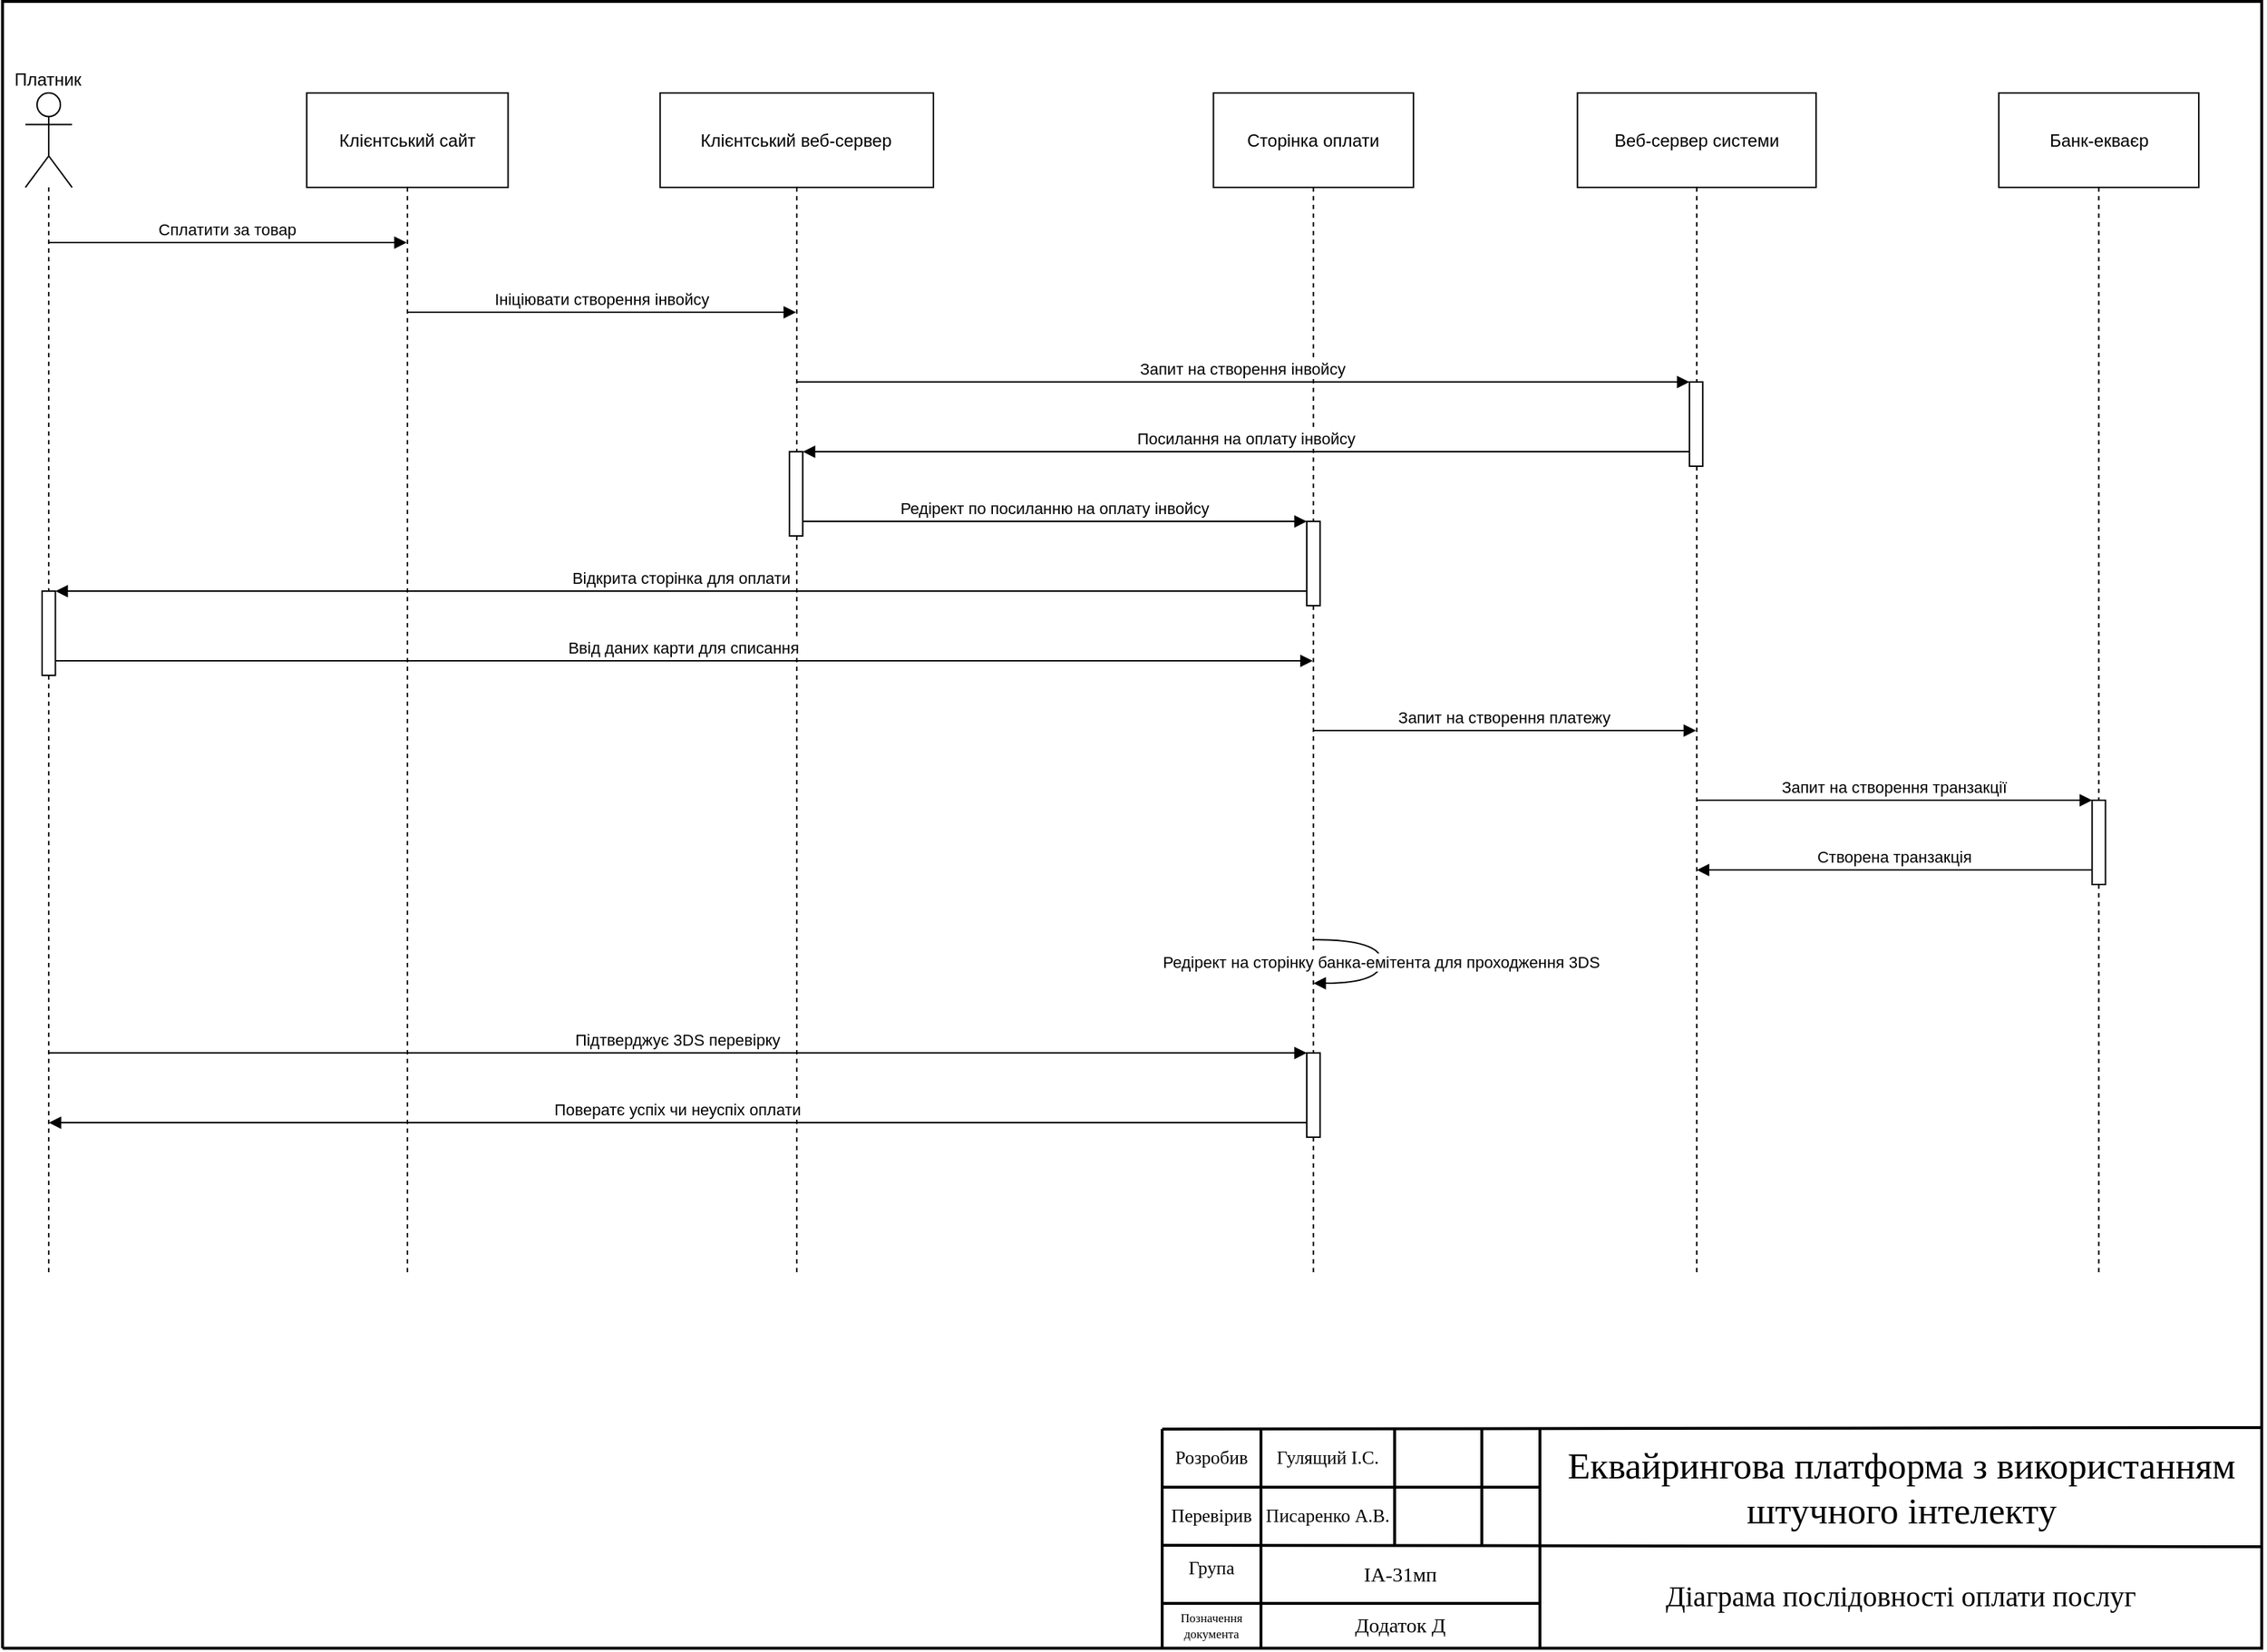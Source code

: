 <mxfile version="24.9.1">
  <diagram name="Горизонтальний" id="47RMHWLgdR8SnZdTCYjl">
    <mxGraphModel dx="1617" dy="-56" grid="1" gridSize="3.937" guides="1" tooltips="1" connect="1" arrows="1" fold="1" page="1" pageScale="1" pageWidth="1654" pageHeight="1169" math="0" shadow="0">
      <root>
        <mxCell id="0" />
        <mxCell id="1" parent="0" />
        <UserObject label="" tags="Фон" id="aCWiB2YqxUfsmSvsJaBf-1">
          <mxCell style="vsdxID=1;fillColor=none;gradientColor=none;shape=stencil(nZBLDoAgDERP0z3SIyjew0SURgSD+Lu9kMZoXLhwN9O+tukAlrNpJg1SzDH4QW/URgNYgZTkjA4UkwJUgGXng+6DX1zLfmoymdXo17xh5zmRJ6Q42BWCfc2oJfdAr+Yv+AP9Cb7OJ3H/2JG1HNGz/84klThPVCc=);strokeColor=#000000;strokeWidth=2;points=[];labelBackgroundColor=none;rounded=0;html=1;whiteSpace=wrap;" parent="1" vertex="1">
            <mxGeometry x="78.74" y="1185.04" width="1555.12" height="1133.85" as="geometry" />
          </mxCell>
        </UserObject>
        <UserObject label="" tags="Фон" id="aCWiB2YqxUfsmSvsJaBf-2">
          <mxCell style="vsdxID=2;edgeStyle=none;startArrow=none;endArrow=none;startSize=5;endSize=5;strokeWidth=2;strokeColor=#000000;spacingTop=0;spacingBottom=0;spacingLeft=0;spacingRight=0;verticalAlign=middle;html=1;labelBackgroundColor=#ffffff;rounded=0;entryX=1;entryY=0.866;entryDx=0;entryDy=0;entryPerimeter=0;" parent="1" target="aCWiB2YqxUfsmSvsJaBf-1" edge="1">
            <mxGeometry relative="1" as="geometry">
              <mxPoint as="offset" />
              <Array as="points" />
              <mxPoint x="877" y="2168" as="sourcePoint" />
              <mxPoint x="1617" y="2168" as="targetPoint" />
            </mxGeometry>
          </mxCell>
        </UserObject>
        <UserObject label="" tags="Фон" id="aCWiB2YqxUfsmSvsJaBf-3">
          <mxCell style="vsdxID=3;fillColor=#FFFFFF;gradientColor=none;shape=stencil(jU9bCoAwDDtN/2eLJ/BxD8HphrrJnK/bu9EPpyD4l7RJSICKRTWzBBSLd3aQu269AioBURslnfYBAVVARWed7J1dTct8bqIyosluMeFgn4gOFGfKahaO2nwKMf+rzMQjNIC7Cq9If+/a4cSTqboA);strokeColor=#000000;strokeWidth=2;points=[];labelBackgroundColor=#ffffff;rounded=0;html=1;whiteSpace=wrap;" parent="1" vertex="1">
            <mxGeometry x="877" y="2168" width="1" height="150.89" as="geometry" />
          </mxCell>
        </UserObject>
        <UserObject label="" tags="Фон" id="aCWiB2YqxUfsmSvsJaBf-4">
          <mxCell style="vsdxID=4;edgeStyle=none;startArrow=none;endArrow=none;startSize=5;endSize=5;strokeWidth=2;strokeColor=#000000;spacingTop=0;spacingBottom=0;spacingLeft=0;spacingRight=0;verticalAlign=middle;html=1;labelBackgroundColor=#ffffff;rounded=0;" parent="1" edge="1">
            <mxGeometry relative="1" as="geometry">
              <mxPoint as="offset" />
              <Array as="points" />
              <mxPoint x="877" y="2248" as="sourcePoint" />
              <mxPoint x="1634" y="2249" as="targetPoint" />
            </mxGeometry>
          </mxCell>
        </UserObject>
        <UserObject label="" tags="Фон" id="aCWiB2YqxUfsmSvsJaBf-5">
          <mxCell style="vsdxID=5;fillColor=#FFFFFF;gradientColor=none;shape=stencil(jU9bCoAwDDtN/2eLJ/BxD8HphrrJnK/bu9EPpyD4l7RJSICKRTWzBBSLd3aQu269AioBURslnfYBAVVARWed7J1dTct8bqIyosluMeFgn4gOFGfKahaO2nwKMf+rzMQjNIC7Cq9If+/a4cSTqboA);strokeColor=#000000;strokeWidth=2;points=[];labelBackgroundColor=#ffffff;rounded=0;html=1;whiteSpace=wrap;" parent="1" vertex="1">
            <mxGeometry x="1137" y="2168" width="1" height="150.89" as="geometry" />
          </mxCell>
        </UserObject>
        <UserObject label="" tags="Фон" id="aCWiB2YqxUfsmSvsJaBf-6">
          <mxCell style="vsdxID=6;fillColor=#FFFFFF;gradientColor=none;shape=stencil(jU9bCoAwDDtN/2eLJ/BxD8HphrrJnK/bu9EPpyD4l7RJSICKRTWzBBSLd3aQu269AioBURslnfYBAVVARWed7J1dTct8bqIyosluMeFgn4gOFGfKahaO2nwKMf+rzMQjNIC7Cq9If+/a4cSTqboA);strokeColor=#000000;strokeWidth=2;points=[];labelBackgroundColor=#ffffff;rounded=0;html=1;whiteSpace=wrap;" parent="1" vertex="1">
            <mxGeometry x="945" y="2168" width="1" height="150.89" as="geometry" />
          </mxCell>
        </UserObject>
        <UserObject label="" tags="Фон" id="aCWiB2YqxUfsmSvsJaBf-7">
          <mxCell style="vsdxID=7;fillColor=#FFFFFF;gradientColor=none;shape=stencil(jU9bCoAwDDtN/2eLJ/BxD8HphrrJnK/bu9EPpyD4l7RJSICKRTWzBBSLd3aQu269AioBURslnfYBAVVARWed7J1dTct8bqIyosluMeFgn4gOFGfKahaO2nwKMf+rzMQjNIC7Cq9If+/a4cSTqboA);strokeColor=#000000;strokeWidth=2;points=[];labelBackgroundColor=#ffffff;rounded=0;html=1;whiteSpace=wrap;" parent="1" vertex="1">
            <mxGeometry x="1037" y="2168" width="1" height="80" as="geometry" />
          </mxCell>
        </UserObject>
        <UserObject label="" tags="Фон" id="aCWiB2YqxUfsmSvsJaBf-8">
          <mxCell style="vsdxID=8;fillColor=#FFFFFF;gradientColor=none;shape=stencil(jU9bCoAwDDtN/2eLJ/BxD8HphrrJnK/bu9EPpyD4l7RJSICKRTWzBBSLd3aQu269AioBURslnfYBAVVARWed7J1dTct8bqIyosluMeFgn4gOFGfKahaO2nwKMf+rzMQjNIC7Cq9If+/a4cSTqboA);strokeColor=#000000;strokeWidth=2;points=[];labelBackgroundColor=#ffffff;rounded=0;html=1;whiteSpace=wrap;" parent="1" vertex="1">
            <mxGeometry x="1097" y="2168" width="1" height="80" as="geometry" />
          </mxCell>
        </UserObject>
        <UserObject label="" tags="Фон" id="aCWiB2YqxUfsmSvsJaBf-9">
          <mxCell style="vsdxID=9;edgeStyle=none;startArrow=none;endArrow=none;startSize=5;endSize=5;strokeWidth=2;strokeColor=#000000;spacingTop=0;spacingBottom=0;spacingLeft=0;spacingRight=0;verticalAlign=middle;html=1;labelBackgroundColor=#ffffff;rounded=0;" parent="1" edge="1">
            <mxGeometry relative="1" as="geometry">
              <mxPoint as="offset" />
              <Array as="points" />
              <mxPoint x="877" y="2208" as="sourcePoint" />
              <mxPoint x="1137" y="2208" as="targetPoint" />
            </mxGeometry>
          </mxCell>
        </UserObject>
        <UserObject label="" tags="Фон" id="aCWiB2YqxUfsmSvsJaBf-10">
          <mxCell style="vsdxID=10;edgeStyle=none;startArrow=none;endArrow=none;startSize=5;endSize=5;strokeWidth=2;strokeColor=#000000;spacingTop=0;spacingBottom=0;spacingLeft=0;spacingRight=0;verticalAlign=middle;html=1;labelBackgroundColor=#ffffff;rounded=0;" parent="1" edge="1">
            <mxGeometry relative="1" as="geometry">
              <mxPoint as="offset" />
              <Array as="points" />
              <mxPoint x="877" y="2288" as="sourcePoint" />
              <mxPoint x="1137" y="2288" as="targetPoint" />
            </mxGeometry>
          </mxCell>
        </UserObject>
        <UserObject label="&lt;div style=&quot;font-size: 1px&quot;&gt;&lt;font style=&quot;font-size:12.7px;font-family:Times New Roman;color:#000000;direction:ltr;letter-spacing:0px;line-height:120%;opacity:1&quot;&gt;Розробив&lt;br/&gt;&lt;/font&gt;&lt;/div&gt;" tags="Фон" id="aCWiB2YqxUfsmSvsJaBf-11">
          <mxCell style="verticalAlign=middle;align=center;overflow=width;vsdxID=11;fillColor=none;gradientColor=none;shape=stencil(nZBLDoAgDERP0z3SIyjew0SURgSD+Lu9kMZoXLhwN9O+tukAlrNpJg1SzDH4QW/URgNYgZTkjA4UkwJUgGXng+6DX1zLfmoymdXo17xh5zmRJ6Q42BWCfc2oJfdAr+Yv+AP9Cb7OJ3H/2JG1HNGz/84klThPVCc=);strokeColor=none;points=[];labelBackgroundColor=none;rounded=0;html=1;whiteSpace=wrap;" parent="1" vertex="1">
            <mxGeometry x="877" y="2168" width="68" height="40" as="geometry" />
          </mxCell>
        </UserObject>
        <UserObject label="&lt;div style=&quot;font-size: 1px&quot;&gt;&lt;font style=&quot;font-size:12.7px;font-family:Times New Roman;color:#000000;direction:ltr;letter-spacing:0px;line-height:120%;opacity:1&quot;&gt;Перевірив&lt;br/&gt;&lt;/font&gt;&lt;/div&gt;" tags="Фон" id="aCWiB2YqxUfsmSvsJaBf-12">
          <mxCell style="verticalAlign=middle;align=center;overflow=width;vsdxID=12;fillColor=none;gradientColor=none;shape=stencil(nZBLDoAgDERP0z3SIyjew0SURgSD+Lu9kMZoXLhwN9O+tukAlrNpJg1SzDH4QW/URgNYgZTkjA4UkwJUgGXng+6DX1zLfmoymdXo17xh5zmRJ6Q42BWCfc2oJfdAr+Yv+AP9Cb7OJ3H/2JG1HNGz/84klThPVCc=);strokeColor=none;points=[];labelBackgroundColor=none;rounded=0;html=1;whiteSpace=wrap;" parent="1" vertex="1">
            <mxGeometry x="877" y="2208" width="68" height="40" as="geometry" />
          </mxCell>
        </UserObject>
        <UserObject label="&lt;div style=&quot;font-size: 1px&quot;&gt;&lt;font style=&quot;font-size:12.7px;font-family:Times New Roman;color:#000000;direction:ltr;letter-spacing:0px;line-height:120%;opacity:1&quot;&gt;Група&lt;br/&gt;&lt;/font&gt;&lt;/div&gt;" tags="Фон" id="aCWiB2YqxUfsmSvsJaBf-13">
          <mxCell style="verticalAlign=middle;align=center;overflow=width;vsdxID=13;fillColor=none;gradientColor=none;shape=stencil(nZBLDoAgDERP0z3SIyjew0SURgSD+Lu9kMZoXLhwN9O+tukAlrNpJg1SzDH4QW/URgNYgZTkjA4UkwJUgGXng+6DX1zLfmoymdXo17xh5zmRJ6Q42BWCfc2oJfdAr+Yv+AP9Cb7OJ3H/2JG1HNGz/84klThPVCc=);strokeColor=none;points=[];labelBackgroundColor=none;rounded=0;html=1;whiteSpace=wrap;" parent="1" vertex="1">
            <mxGeometry x="877" y="2248" width="68" height="31.52" as="geometry" />
          </mxCell>
        </UserObject>
        <UserObject label="&lt;div style=&quot;font-size: 1px&quot;&gt;&lt;font style=&quot;font-size:8.47px;font-family:Times New Roman;color:#000000;direction:ltr;letter-spacing:0px;line-height:120%;opacity:1&quot;&gt;Позначення документа&lt;br/&gt;&lt;/font&gt;&lt;/div&gt;" tags="Фон" id="aCWiB2YqxUfsmSvsJaBf-14">
          <mxCell style="verticalAlign=middle;align=center;overflow=width;vsdxID=14;fillColor=none;gradientColor=none;shape=stencil(nZBLDoAgDERP0z3SIyjew0SURgSD+Lu9kMZoXLhwN9O+tukAlrNpJg1SzDH4QW/URgNYgZTkjA4UkwJUgGXng+6DX1zLfmoymdXo17xh5zmRJ6Q42BWCfc2oJfdAr+Yv+AP9Cb7OJ3H/2JG1HNGz/84klThPVCc=);strokeColor=none;points=[];labelBackgroundColor=none;rounded=0;html=1;whiteSpace=wrap;" parent="1" vertex="1">
            <mxGeometry x="877" y="2288" width="68" height="30.89" as="geometry" />
          </mxCell>
        </UserObject>
        <UserObject label="&lt;div style=&quot;font-size: 1px&quot;&gt;&lt;font style=&quot;font-size: 12.7px; font-family: &amp;quot;Times New Roman&amp;quot;; direction: ltr; letter-spacing: 0px; line-height: 120%; opacity: 1;&quot;&gt;Писаренко А.В.&lt;/font&gt;&lt;/div&gt;" tags="Фон" id="aCWiB2YqxUfsmSvsJaBf-15">
          <mxCell style="verticalAlign=middle;align=center;overflow=width;vsdxID=15;fillColor=none;gradientColor=none;shape=stencil(nZBLDoAgDERP0z3SIyjew0SURgSD+Lu9kMZoXLhwN9O+tukAlrNpJg1SzDH4QW/URgNYgZTkjA4UkwJUgGXng+6DX1zLfmoymdXo17xh5zmRJ6Q42BWCfc2oJfdAr+Yv+AP9Cb7OJ3H/2JG1HNGz/84klThPVCc=);strokeColor=none;points=[];labelBackgroundColor=none;rounded=0;html=1;whiteSpace=wrap;" parent="1" vertex="1">
            <mxGeometry x="945" y="2208" width="92" height="40" as="geometry" />
          </mxCell>
        </UserObject>
        <UserObject label="&lt;div style=&quot;&quot;&gt;&lt;font face=&quot;Times New Roman&quot;&gt;&lt;span style=&quot;font-size: 12.7px;&quot;&gt;Гулящий І.С.&lt;/span&gt;&lt;/font&gt;&lt;/div&gt;" tags="Фон" id="aCWiB2YqxUfsmSvsJaBf-16">
          <mxCell style="verticalAlign=middle;align=center;overflow=width;vsdxID=16;fillColor=none;gradientColor=none;shape=stencil(nZBLDoAgDERP0z3SIyjew0SURgSD+Lu9kMZoXLhwN9O+tukAlrNpJg1SzDH4QW/URgNYgZTkjA4UkwJUgGXng+6DX1zLfmoymdXo17xh5zmRJ6Q42BWCfc2oJfdAr+Yv+AP9Cb7OJ3H/2JG1HNGz/84klThPVCc=);strokeColor=none;points=[];labelBackgroundColor=none;rounded=0;html=1;whiteSpace=wrap;" parent="1" vertex="1">
            <mxGeometry x="945" y="2168" width="92" height="40" as="geometry" />
          </mxCell>
        </UserObject>
        <UserObject label="&lt;div style=&quot;font-size: 1px&quot;&gt;&lt;font style=&quot;font-size: 14.11px; font-family: &amp;quot;Times New Roman&amp;quot;; direction: ltr; letter-spacing: 0px; line-height: 120%; opacity: 1;&quot;&gt;&lt;font style=&quot;letter-spacing: 0px; direction: ltr; line-height: 16.932px; opacity: 1;&quot;&gt;І&lt;/font&gt;&lt;font style=&quot;letter-spacing: 0px; direction: ltr; line-height: 16.932px; opacity: 1;&quot;&gt;А&lt;/font&gt;&lt;font style=&quot;letter-spacing: 0px; direction: ltr; line-height: 16.932px; opacity: 1;&quot;&gt;-3&lt;/font&gt;&lt;font style=&quot;letter-spacing: 0px; direction: ltr; line-height: 16.932px; opacity: 1;&quot;&gt;1&lt;/font&gt;&lt;font style=&quot;letter-spacing: 0px; direction: ltr; line-height: 16.932px; opacity: 1;&quot;&gt;мп&lt;/font&gt;&lt;/font&gt;&lt;/div&gt;" tags="Фон" id="aCWiB2YqxUfsmSvsJaBf-17">
          <mxCell style="verticalAlign=middle;align=center;overflow=width;vsdxID=17;fillColor=none;gradientColor=none;shape=stencil(nZBLDoAgDERP0z3SIyjew0SURgSD+Lu9kMZoXLhwN9O+tukAlrNpJg1SzDH4QW/URgNYgZTkjA4UkwJUgGXng+6DX1zLfmoymdXo17xh5zmRJ6Q42BWCfc2oJfdAr+Yv+AP9Cb7OJ3H/2JG1HNGz/84klThPVCc=);strokeColor=none;points=[];labelBackgroundColor=none;rounded=0;html=1;whiteSpace=wrap;" parent="1" vertex="1">
            <mxGeometry x="945" y="2248" width="192" height="40" as="geometry" />
          </mxCell>
        </UserObject>
        <UserObject label="&lt;div style=&quot;font-size: 1px&quot;&gt;&lt;font style=&quot;font-size: 14.11px; font-family: &amp;quot;Times New Roman&amp;quot;; direction: ltr; letter-spacing: 0px; line-height: 120%; opacity: 1;&quot;&gt;Додаток Д&lt;/font&gt;&lt;font style=&quot;font-size: 14.11px; font-family: &amp;quot;Times New Roman&amp;quot;; direction: ltr; letter-spacing: 0px; line-height: 120%; opacity: 1;&quot;&gt;&lt;br&gt;&lt;/font&gt;&lt;/div&gt;" tags="Фон" id="aCWiB2YqxUfsmSvsJaBf-18">
          <mxCell style="verticalAlign=middle;align=center;overflow=width;vsdxID=18;fillColor=none;gradientColor=none;shape=stencil(nZBLDoAgDERP0z3SIyjew0SURgSD+Lu9kMZoXLhwN9O+tukAlrNpJg1SzDH4QW/URgNYgZTkjA4UkwJUgGXng+6DX1zLfmoymdXo17xh5zmRJ6Q42BWCfc2oJfdAr+Yv+AP9Cb7OJ3H/2JG1HNGz/84klThPVCc=);strokeColor=none;points=[];labelBackgroundColor=none;rounded=0;html=1;whiteSpace=wrap;" parent="1" vertex="1">
            <mxGeometry x="944.88" y="2288" width="192.12" height="30.89" as="geometry" />
          </mxCell>
        </UserObject>
        <UserObject label="&lt;div style=&quot;&quot;&gt;&lt;font face=&quot;Times New Roman&quot;&gt;&lt;span style=&quot;font-size: 25.4px;&quot;&gt;Еквайрингова платформа з використанням штучного інтелекту&lt;/span&gt;&lt;/font&gt;&lt;/div&gt;" tags="Фон" id="aCWiB2YqxUfsmSvsJaBf-19">
          <mxCell style="verticalAlign=middle;align=center;overflow=width;vsdxID=19;fillColor=none;gradientColor=none;shape=stencil(nZBLDoAgDERP0z3SIyjew0SURgSD+Lu9kMZoXLhwN9O+tukAlrNpJg1SzDH4QW/URgNYgZTkjA4UkwJUgGXng+6DX1zLfmoymdXo17xh5zmRJ6Q42BWCfc2oJfdAr+Yv+AP9Cb7OJ3H/2JG1HNGz/84klThPVCc=);strokeColor=none;points=[];labelBackgroundColor=none;rounded=0;html=1;whiteSpace=wrap;" parent="1" vertex="1">
            <mxGeometry x="1137.79" y="2168" width="496.07" height="80" as="geometry" />
          </mxCell>
        </UserObject>
        <UserObject label="&lt;div style=&quot;&quot;&gt;&lt;font face=&quot;Times New Roman&quot;&gt;&lt;span style=&quot;font-size: 19.76px;&quot;&gt;Діаграма послідовності оплати послуг&lt;/span&gt;&lt;/font&gt;&lt;/div&gt;" tags="Фон" id="aCWiB2YqxUfsmSvsJaBf-20">
          <mxCell style="verticalAlign=middle;align=center;overflow=width;vsdxID=20;fillColor=none;gradientColor=none;shape=stencil(nZBLDoAgDERP0z3SIyjew0SURgSD+Lu9kMZoXLhwN9O+tukAlrNpJg1SzDH4QW/URgNYgZTkjA4UkwJUgGXng+6DX1zLfmoymdXo17xh5zmRJ6Q42BWCfc2oJfdAr+Yv+AP9Cb7OJ3H/2JG1HNGz/84klThPVCc=);strokeColor=none;points=[];labelBackgroundColor=none;rounded=0;html=1;whiteSpace=wrap;" parent="1" vertex="1">
            <mxGeometry x="1137" y="2248" width="496.86" height="70.89" as="geometry" />
          </mxCell>
        </UserObject>
        <mxCell id="vjaWp1Z_pwpiSUP-3kXq-28" value="" style="group" vertex="1" connectable="0" parent="1">
          <mxGeometry x="94.49" y="1248.03" width="1496.06" height="814" as="geometry" />
        </mxCell>
        <mxCell id="vjaWp1Z_pwpiSUP-3kXq-1" value="Платник" style="shape=umlLifeline;perimeter=lifelinePerimeter;whiteSpace=wrap;container=1;dropTarget=0;collapsible=0;recursiveResize=0;outlineConnect=0;portConstraint=eastwest;newEdgeStyle={&quot;edgeStyle&quot;:&quot;elbowEdgeStyle&quot;,&quot;elbow&quot;:&quot;vertical&quot;,&quot;curved&quot;:0,&quot;rounded&quot;:0};participant=umlActor;verticalAlign=bottom;labelPosition=center;verticalLabelPosition=top;align=center;size=65;" vertex="1" parent="vjaWp1Z_pwpiSUP-3kXq-28">
          <mxGeometry width="32.124" height="814.0" as="geometry" />
        </mxCell>
        <mxCell id="vjaWp1Z_pwpiSUP-3kXq-2" value="" style="points=[];perimeter=orthogonalPerimeter;outlineConnect=0;targetShapes=umlLifeline;portConstraint=eastwest;newEdgeStyle={&quot;edgeStyle&quot;:&quot;elbowEdgeStyle&quot;,&quot;elbow&quot;:&quot;vertical&quot;,&quot;curved&quot;:0,&quot;rounded&quot;:0}" vertex="1" parent="vjaWp1Z_pwpiSUP-3kXq-1">
          <mxGeometry x="11.473" y="343.0" width="9.178" height="58.0" as="geometry" />
        </mxCell>
        <mxCell id="vjaWp1Z_pwpiSUP-3kXq-3" value="Клієнтський сайт" style="shape=umlLifeline;perimeter=lifelinePerimeter;whiteSpace=wrap;container=1;dropTarget=0;collapsible=0;recursiveResize=0;outlineConnect=0;portConstraint=eastwest;newEdgeStyle={&quot;edgeStyle&quot;:&quot;elbowEdgeStyle&quot;,&quot;elbow&quot;:&quot;vertical&quot;,&quot;curved&quot;:0,&quot;rounded&quot;:0};size=65;" vertex="1" parent="vjaWp1Z_pwpiSUP-3kXq-28">
          <mxGeometry x="193.662" width="138.592" height="814.0" as="geometry" />
        </mxCell>
        <mxCell id="vjaWp1Z_pwpiSUP-3kXq-4" value="Клієнтський веб-сервер" style="shape=umlLifeline;perimeter=lifelinePerimeter;whiteSpace=wrap;container=1;dropTarget=0;collapsible=0;recursiveResize=0;outlineConnect=0;portConstraint=eastwest;newEdgeStyle={&quot;edgeStyle&quot;:&quot;elbowEdgeStyle&quot;,&quot;elbow&quot;:&quot;vertical&quot;,&quot;curved&quot;:0,&quot;rounded&quot;:0};size=65;" vertex="1" parent="vjaWp1Z_pwpiSUP-3kXq-28">
          <mxGeometry x="436.886" width="188.155" height="814.0" as="geometry" />
        </mxCell>
        <mxCell id="vjaWp1Z_pwpiSUP-3kXq-5" value="" style="points=[];perimeter=orthogonalPerimeter;outlineConnect=0;targetShapes=umlLifeline;portConstraint=eastwest;newEdgeStyle={&quot;edgeStyle&quot;:&quot;elbowEdgeStyle&quot;,&quot;elbow&quot;:&quot;vertical&quot;,&quot;curved&quot;:0,&quot;rounded&quot;:0}" vertex="1" parent="vjaWp1Z_pwpiSUP-3kXq-4">
          <mxGeometry x="89.029" y="247.0" width="9.178" height="58.0" as="geometry" />
        </mxCell>
        <mxCell id="vjaWp1Z_pwpiSUP-3kXq-6" value="Сторінка оплати" style="shape=umlLifeline;perimeter=lifelinePerimeter;whiteSpace=wrap;container=1;dropTarget=0;collapsible=0;recursiveResize=0;outlineConnect=0;portConstraint=eastwest;newEdgeStyle={&quot;edgeStyle&quot;:&quot;elbowEdgeStyle&quot;,&quot;elbow&quot;:&quot;vertical&quot;,&quot;curved&quot;:0,&quot;rounded&quot;:0};size=65;" vertex="1" parent="vjaWp1Z_pwpiSUP-3kXq-28">
          <mxGeometry x="817.785" width="137.674" height="814.0" as="geometry" />
        </mxCell>
        <mxCell id="vjaWp1Z_pwpiSUP-3kXq-7" value="" style="points=[];perimeter=orthogonalPerimeter;outlineConnect=0;targetShapes=umlLifeline;portConstraint=eastwest;newEdgeStyle={&quot;edgeStyle&quot;:&quot;elbowEdgeStyle&quot;,&quot;elbow&quot;:&quot;vertical&quot;,&quot;curved&quot;:0,&quot;rounded&quot;:0}" vertex="1" parent="vjaWp1Z_pwpiSUP-3kXq-6">
          <mxGeometry x="64.248" y="295.0" width="9.178" height="58.0" as="geometry" />
        </mxCell>
        <mxCell id="vjaWp1Z_pwpiSUP-3kXq-8" value="" style="points=[];perimeter=orthogonalPerimeter;outlineConnect=0;targetShapes=umlLifeline;portConstraint=eastwest;newEdgeStyle={&quot;edgeStyle&quot;:&quot;elbowEdgeStyle&quot;,&quot;elbow&quot;:&quot;vertical&quot;,&quot;curved&quot;:0,&quot;rounded&quot;:0}" vertex="1" parent="vjaWp1Z_pwpiSUP-3kXq-6">
          <mxGeometry x="64.248" y="661.0" width="9.178" height="58.0" as="geometry" />
        </mxCell>
        <mxCell id="vjaWp1Z_pwpiSUP-3kXq-9" value="Веб-сервер системи" style="shape=umlLifeline;perimeter=lifelinePerimeter;whiteSpace=wrap;container=1;dropTarget=0;collapsible=0;recursiveResize=0;outlineConnect=0;portConstraint=eastwest;newEdgeStyle={&quot;edgeStyle&quot;:&quot;elbowEdgeStyle&quot;,&quot;elbow&quot;:&quot;vertical&quot;,&quot;curved&quot;:0,&quot;rounded&quot;:0};size=65;" vertex="1" parent="vjaWp1Z_pwpiSUP-3kXq-28">
          <mxGeometry x="1068.352" width="164.291" height="814.0" as="geometry" />
        </mxCell>
        <mxCell id="vjaWp1Z_pwpiSUP-3kXq-10" value="" style="points=[];perimeter=orthogonalPerimeter;outlineConnect=0;targetShapes=umlLifeline;portConstraint=eastwest;newEdgeStyle={&quot;edgeStyle&quot;:&quot;elbowEdgeStyle&quot;,&quot;elbow&quot;:&quot;vertical&quot;,&quot;curved&quot;:0,&quot;rounded&quot;:0}" vertex="1" parent="vjaWp1Z_pwpiSUP-3kXq-9">
          <mxGeometry x="77.098" y="199.0" width="9.178" height="58.0" as="geometry" />
        </mxCell>
        <mxCell id="vjaWp1Z_pwpiSUP-3kXq-11" value="Банк-екваєр" style="shape=umlLifeline;perimeter=lifelinePerimeter;whiteSpace=wrap;container=1;dropTarget=0;collapsible=0;recursiveResize=0;outlineConnect=0;portConstraint=eastwest;newEdgeStyle={&quot;edgeStyle&quot;:&quot;elbowEdgeStyle&quot;,&quot;elbow&quot;:&quot;vertical&quot;,&quot;curved&quot;:0,&quot;rounded&quot;:0};size=65;" vertex="1" parent="vjaWp1Z_pwpiSUP-3kXq-28">
          <mxGeometry x="1358.386" width="137.674" height="814.0" as="geometry" />
        </mxCell>
        <mxCell id="vjaWp1Z_pwpiSUP-3kXq-12" value="" style="points=[];perimeter=orthogonalPerimeter;outlineConnect=0;targetShapes=umlLifeline;portConstraint=eastwest;newEdgeStyle={&quot;edgeStyle&quot;:&quot;elbowEdgeStyle&quot;,&quot;elbow&quot;:&quot;vertical&quot;,&quot;curved&quot;:0,&quot;rounded&quot;:0}" vertex="1" parent="vjaWp1Z_pwpiSUP-3kXq-11">
          <mxGeometry x="64.248" y="487.0" width="9.178" height="58.0" as="geometry" />
        </mxCell>
        <mxCell id="vjaWp1Z_pwpiSUP-3kXq-13" value="Сплатити за товар" style="verticalAlign=bottom;edgeStyle=elbowEdgeStyle;elbow=vertical;curved=0;rounded=0;endArrow=block;" edge="1" parent="vjaWp1Z_pwpiSUP-3kXq-28" source="vjaWp1Z_pwpiSUP-3kXq-1" target="vjaWp1Z_pwpiSUP-3kXq-3">
          <mxGeometry relative="1" as="geometry">
            <Array as="points">
              <mxPoint x="173.47" y="103.0" />
            </Array>
          </mxGeometry>
        </mxCell>
        <mxCell id="vjaWp1Z_pwpiSUP-3kXq-14" value="Ініціювати створення інвойсу" style="verticalAlign=bottom;edgeStyle=elbowEdgeStyle;elbow=vertical;curved=0;rounded=0;endArrow=block;" edge="1" parent="vjaWp1Z_pwpiSUP-3kXq-28" source="vjaWp1Z_pwpiSUP-3kXq-3" target="vjaWp1Z_pwpiSUP-3kXq-4">
          <mxGeometry relative="1" as="geometry">
            <Array as="points">
              <mxPoint x="404.762" y="151.0" />
            </Array>
          </mxGeometry>
        </mxCell>
        <mxCell id="vjaWp1Z_pwpiSUP-3kXq-15" value="Запит на створення інвойсу" style="verticalAlign=bottom;edgeStyle=elbowEdgeStyle;elbow=vertical;curved=0;rounded=0;endArrow=block;" edge="1" parent="vjaWp1Z_pwpiSUP-3kXq-28" source="vjaWp1Z_pwpiSUP-3kXq-4" target="vjaWp1Z_pwpiSUP-3kXq-10">
          <mxGeometry relative="1" as="geometry">
            <Array as="points">
              <mxPoint x="848.073" y="199.0" />
            </Array>
          </mxGeometry>
        </mxCell>
        <mxCell id="vjaWp1Z_pwpiSUP-3kXq-16" value="Посилання на оплату інвойсу" style="verticalAlign=bottom;edgeStyle=elbowEdgeStyle;elbow=vertical;curved=0;rounded=0;endArrow=block;" edge="1" parent="vjaWp1Z_pwpiSUP-3kXq-28" source="vjaWp1Z_pwpiSUP-3kXq-10" target="vjaWp1Z_pwpiSUP-3kXq-5">
          <mxGeometry relative="1" as="geometry">
            <Array as="points">
              <mxPoint x="848.991" y="247.0" />
            </Array>
          </mxGeometry>
        </mxCell>
        <mxCell id="vjaWp1Z_pwpiSUP-3kXq-17" value="Редірект по посиланню на оплату інвойсу" style="verticalAlign=bottom;edgeStyle=elbowEdgeStyle;elbow=vertical;curved=0;rounded=0;endArrow=block;" edge="1" parent="vjaWp1Z_pwpiSUP-3kXq-28" source="vjaWp1Z_pwpiSUP-3kXq-5" target="vjaWp1Z_pwpiSUP-3kXq-7">
          <mxGeometry relative="1" as="geometry">
            <Array as="points">
              <mxPoint x="718.659" y="295.0" />
            </Array>
          </mxGeometry>
        </mxCell>
        <mxCell id="vjaWp1Z_pwpiSUP-3kXq-18" value="Відкрита сторінка для оплати" style="verticalAlign=bottom;edgeStyle=elbowEdgeStyle;elbow=vertical;curved=0;rounded=0;endArrow=block;" edge="1" parent="vjaWp1Z_pwpiSUP-3kXq-28" source="vjaWp1Z_pwpiSUP-3kXq-7" target="vjaWp1Z_pwpiSUP-3kXq-2">
          <mxGeometry relative="1" as="geometry">
            <Array as="points">
              <mxPoint x="486.449" y="343.0" />
            </Array>
          </mxGeometry>
        </mxCell>
        <mxCell id="vjaWp1Z_pwpiSUP-3kXq-19" value="Ввід даних карти для списання" style="verticalAlign=bottom;edgeStyle=elbowEdgeStyle;elbow=vertical;curved=0;rounded=0;endArrow=block;" edge="1" parent="vjaWp1Z_pwpiSUP-3kXq-28" source="vjaWp1Z_pwpiSUP-3kXq-2" target="vjaWp1Z_pwpiSUP-3kXq-6">
          <mxGeometry relative="1" as="geometry">
            <Array as="points">
              <mxPoint x="487.367" y="391.0" />
            </Array>
          </mxGeometry>
        </mxCell>
        <mxCell id="vjaWp1Z_pwpiSUP-3kXq-20" value="Запит на створення платежу" style="verticalAlign=bottom;edgeStyle=elbowEdgeStyle;elbow=vertical;curved=0;rounded=0;endArrow=block;" edge="1" parent="vjaWp1Z_pwpiSUP-3kXq-28" source="vjaWp1Z_pwpiSUP-3kXq-6" target="vjaWp1Z_pwpiSUP-3kXq-9">
          <mxGeometry relative="1" as="geometry">
            <Array as="points">
              <mxPoint x="1026.132" y="439.0" />
            </Array>
          </mxGeometry>
        </mxCell>
        <mxCell id="vjaWp1Z_pwpiSUP-3kXq-21" value="Запит на створення транзакції" style="verticalAlign=bottom;edgeStyle=elbowEdgeStyle;elbow=vertical;curved=0;rounded=0;endArrow=block;" edge="1" parent="vjaWp1Z_pwpiSUP-3kXq-28" source="vjaWp1Z_pwpiSUP-3kXq-9" target="vjaWp1Z_pwpiSUP-3kXq-12">
          <mxGeometry relative="1" as="geometry">
            <Array as="points">
              <mxPoint x="1296.891" y="487.0" />
            </Array>
          </mxGeometry>
        </mxCell>
        <mxCell id="vjaWp1Z_pwpiSUP-3kXq-22" value="Створена транзакція" style="verticalAlign=bottom;edgeStyle=elbowEdgeStyle;elbow=vertical;curved=0;rounded=0;endArrow=block;" edge="1" parent="vjaWp1Z_pwpiSUP-3kXq-28" source="vjaWp1Z_pwpiSUP-3kXq-12" target="vjaWp1Z_pwpiSUP-3kXq-9">
          <mxGeometry relative="1" as="geometry">
            <Array as="points">
              <mxPoint x="1297.809" y="535.0" />
            </Array>
          </mxGeometry>
        </mxCell>
        <mxCell id="vjaWp1Z_pwpiSUP-3kXq-23" value="Редірект на сторінку банка-емітента для проходження 3DS" style="curved=1;endArrow=block;rounded=0;" edge="1" parent="vjaWp1Z_pwpiSUP-3kXq-28" source="vjaWp1Z_pwpiSUP-3kXq-6" target="vjaWp1Z_pwpiSUP-3kXq-6">
          <mxGeometry relative="1" as="geometry">
            <Array as="points">
              <mxPoint x="933.431" y="583.0" />
              <mxPoint x="933.431" y="613.0" />
            </Array>
          </mxGeometry>
        </mxCell>
        <mxCell id="vjaWp1Z_pwpiSUP-3kXq-24" value="Підтверджує 3DS перевірку" style="verticalAlign=bottom;edgeStyle=elbowEdgeStyle;elbow=vertical;curved=0;rounded=0;endArrow=block;" edge="1" parent="vjaWp1Z_pwpiSUP-3kXq-28" source="vjaWp1Z_pwpiSUP-3kXq-1" target="vjaWp1Z_pwpiSUP-3kXq-8">
          <mxGeometry relative="1" as="geometry">
            <Array as="points">
              <mxPoint x="485.531" y="661.0" />
            </Array>
          </mxGeometry>
        </mxCell>
        <mxCell id="vjaWp1Z_pwpiSUP-3kXq-25" value="Повератє успіх чи неуспіх оплати" style="verticalAlign=bottom;edgeStyle=elbowEdgeStyle;elbow=vertical;curved=0;rounded=0;endArrow=block;" edge="1" parent="vjaWp1Z_pwpiSUP-3kXq-28" source="vjaWp1Z_pwpiSUP-3kXq-8" target="vjaWp1Z_pwpiSUP-3kXq-1">
          <mxGeometry relative="1" as="geometry">
            <Array as="points">
              <mxPoint x="486.449" y="709.0" />
            </Array>
          </mxGeometry>
        </mxCell>
      </root>
    </mxGraphModel>
  </diagram>
</mxfile>
